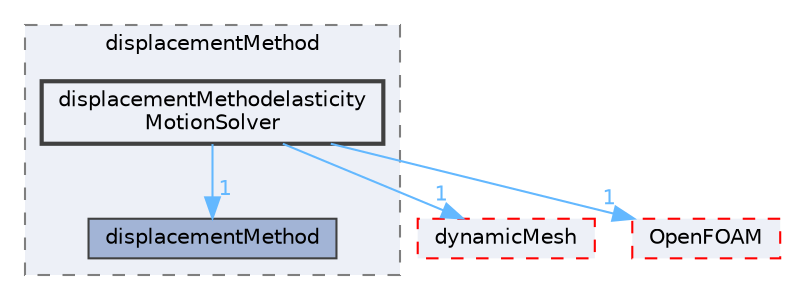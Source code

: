 digraph "src/optimisation/adjointOptimisation/adjoint/displacementMethod/displacementMethodelasticityMotionSolver"
{
 // LATEX_PDF_SIZE
  bgcolor="transparent";
  edge [fontname=Helvetica,fontsize=10,labelfontname=Helvetica,labelfontsize=10];
  node [fontname=Helvetica,fontsize=10,shape=box,height=0.2,width=0.4];
  compound=true
  subgraph clusterdir_36c1c593bb5d5a705c176492dbdd0852 {
    graph [ bgcolor="#edf0f7", pencolor="grey50", label="displacementMethod", fontname=Helvetica,fontsize=10 style="filled,dashed", URL="dir_36c1c593bb5d5a705c176492dbdd0852.html",tooltip=""]
  dir_0931a545199bdf74458867235e0baf02 [label="displacementMethod", fillcolor="#a2b4d6", color="grey25", style="filled", URL="dir_0931a545199bdf74458867235e0baf02.html",tooltip=""];
  dir_75c24ab8516aa7825802f653752570df [label="displacementMethodelasticity\lMotionSolver", fillcolor="#edf0f7", color="grey25", style="filled,bold", URL="dir_75c24ab8516aa7825802f653752570df.html",tooltip=""];
  }
  dir_a3c15c1b3b2f5f0f260afae195a15ca3 [label="dynamicMesh", fillcolor="#edf0f7", color="red", style="filled,dashed", URL="dir_a3c15c1b3b2f5f0f260afae195a15ca3.html",tooltip=""];
  dir_c5473ff19b20e6ec4dfe5c310b3778a8 [label="OpenFOAM", fillcolor="#edf0f7", color="red", style="filled,dashed", URL="dir_c5473ff19b20e6ec4dfe5c310b3778a8.html",tooltip=""];
  dir_75c24ab8516aa7825802f653752570df->dir_0931a545199bdf74458867235e0baf02 [headlabel="1", labeldistance=1.5 headhref="dir_000972_000970.html" href="dir_000972_000970.html" color="steelblue1" fontcolor="steelblue1"];
  dir_75c24ab8516aa7825802f653752570df->dir_a3c15c1b3b2f5f0f260afae195a15ca3 [headlabel="1", labeldistance=1.5 headhref="dir_000972_001087.html" href="dir_000972_001087.html" color="steelblue1" fontcolor="steelblue1"];
  dir_75c24ab8516aa7825802f653752570df->dir_c5473ff19b20e6ec4dfe5c310b3778a8 [headlabel="1", labeldistance=1.5 headhref="dir_000972_002695.html" href="dir_000972_002695.html" color="steelblue1" fontcolor="steelblue1"];
}
